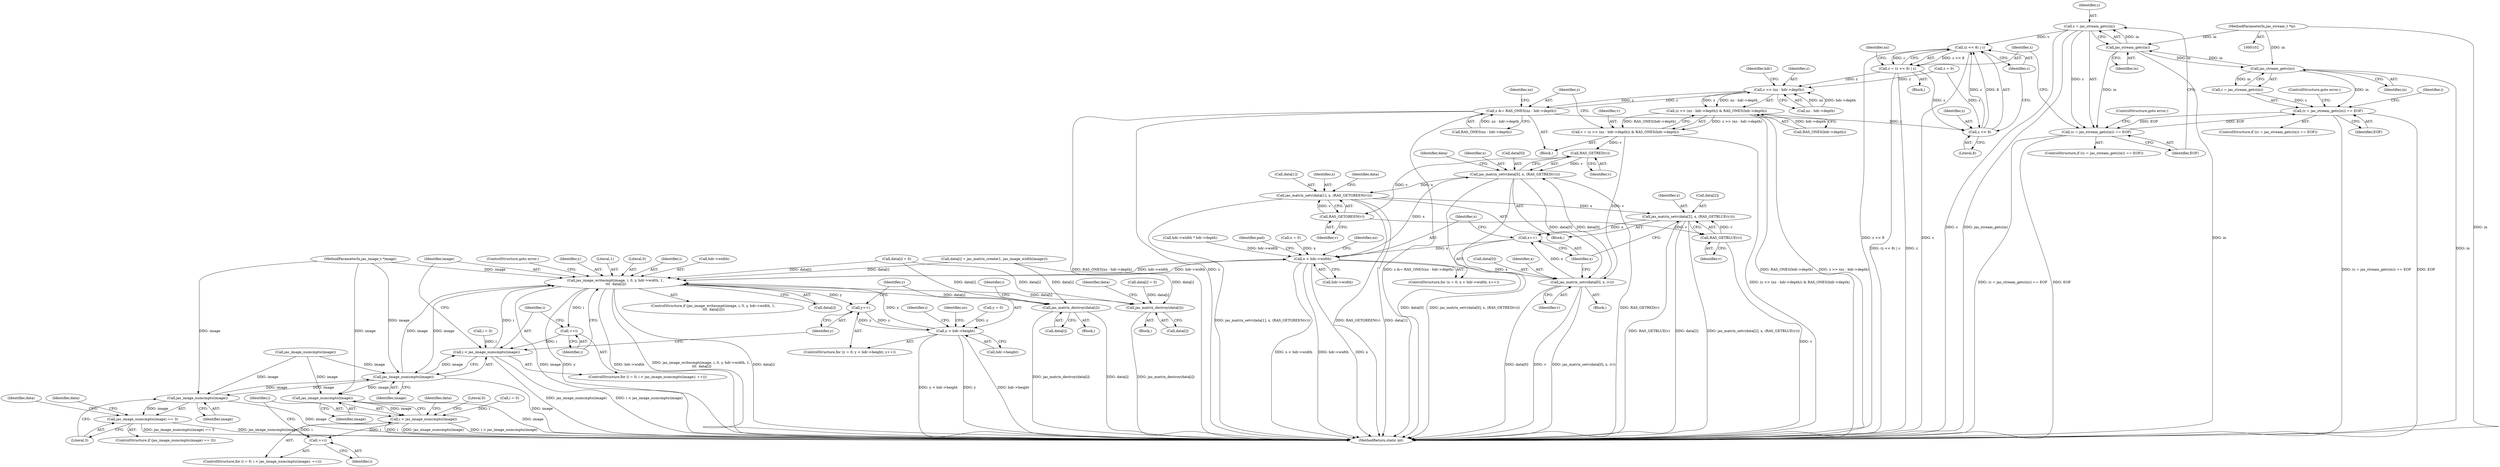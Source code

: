 digraph "0_jasper_411a4068f8c464e883358bf403a3e25158863823_0@API" {
"1000218" [label="(Call,c = jas_stream_getc(in))"];
"1000220" [label="(Call,jas_stream_getc(in))"];
"1000304" [label="(Call,jas_stream_getc(in))"];
"1000103" [label="(MethodParameterIn,jas_stream_t *in)"];
"1000217" [label="(Call,(c = jas_stream_getc(in)) == EOF)"];
"1000301" [label="(Call,(c = jas_stream_getc(in)) == EOF)"];
"1000227" [label="(Call,(z << 8) | c)"];
"1000225" [label="(Call,z = (z << 8) | c)"];
"1000228" [label="(Call,z << 8)"];
"1000238" [label="(Call,z >> (nz - hdr->depth))"];
"1000237" [label="(Call,(z >> (nz - hdr->depth)) & RAS_ONES(hdr->depth))"];
"1000235" [label="(Call,v = (z >> (nz - hdr->depth)) & RAS_ONES(hdr->depth))"];
"1000273" [label="(Call,RAS_GETRED(v))"];
"1000268" [label="(Call,jas_matrix_setv(data[0], x, (RAS_GETRED(v))))"];
"1000275" [label="(Call,jas_matrix_setv(data[1], x, (RAS_GETGREEN(v))))"];
"1000282" [label="(Call,jas_matrix_setv(data[2], x, (RAS_GETBLUE(v))))"];
"1000206" [label="(Call,x++)"];
"1000201" [label="(Call,x < hdr->width)"];
"1000291" [label="(Call,jas_matrix_setv(data[0], x, (v)))"];
"1000321" [label="(Call,jas_image_writecmpt(image, i, 0, y, hdr->width, 1,\n \t\t\t  data[i]))"];
"1000188" [label="(Call,y++)"];
"1000183" [label="(Call,y < hdr->height)"];
"1000315" [label="(Call,jas_image_numcmpts(image))"];
"1000264" [label="(Call,jas_image_numcmpts(image))"];
"1000263" [label="(Call,jas_image_numcmpts(image) == 3)"];
"1000313" [label="(Call,i < jas_image_numcmpts(image))"];
"1000341" [label="(Call,jas_image_numcmpts(image))"];
"1000339" [label="(Call,i < jas_image_numcmpts(image))"];
"1000343" [label="(Call,++i)"];
"1000317" [label="(Call,++i)"];
"1000346" [label="(Call,jas_matrix_destroy(data[i]))"];
"1000373" [label="(Call,jas_matrix_destroy(data[i]))"];
"1000280" [label="(Call,RAS_GETGREEN(v))"];
"1000287" [label="(Call,RAS_GETBLUE(v))"];
"1000249" [label="(Call,z &= RAS_ONES(nz - hdr->depth))"];
"1000227" [label="(Call,(z << 8) | c)"];
"1000224" [label="(ControlStructure,goto error;)"];
"1000283" [label="(Call,data[2])"];
"1000226" [label="(Identifier,z)"];
"1000275" [label="(Call,jas_matrix_setv(data[1], x, (RAS_GETGREEN(v))))"];
"1000279" [label="(Identifier,x)"];
"1000277" [label="(Identifier,data)"];
"1000203" [label="(Call,hdr->width)"];
"1000264" [label="(Call,jas_image_numcmpts(image))"];
"1000335" [label="(ControlStructure,for (i = 0; i < jas_image_numcmpts(image); ++i))"];
"1000250" [label="(Identifier,z)"];
"1000272" [label="(Identifier,x)"];
"1000183" [label="(Call,y < hdr->height)"];
"1000201" [label="(Call,x < hdr->width)"];
"1000302" [label="(Call,c = jas_stream_getc(in))"];
"1000233" [label="(Identifier,nz)"];
"1000301" [label="(Call,(c = jas_stream_getc(in)) == EOF)"];
"1000135" [label="(Call,data[i] = 0)"];
"1000298" [label="(Identifier,pad)"];
"1000180" [label="(Call,y = 0)"];
"1000268" [label="(Call,jas_matrix_setv(data[0], x, (RAS_GETRED(v))))"];
"1000325" [label="(Identifier,y)"];
"1000225" [label="(Call,z = (z << 8) | c)"];
"1000308" [label="(ControlStructure,goto error;)"];
"1000188" [label="(Call,y++)"];
"1000179" [label="(ControlStructure,for (y = 0; y < hdr->height; y++))"];
"1000322" [label="(Identifier,image)"];
"1000222" [label="(Identifier,EOF)"];
"1000316" [label="(Identifier,image)"];
"1000270" [label="(Identifier,data)"];
"1000185" [label="(Call,hdr->height)"];
"1000339" [label="(Call,i < jas_image_numcmpts(image))"];
"1000258" [label="(Identifier,nz)"];
"1000330" [label="(Call,data[i])"];
"1000194" [label="(Call,z = 0)"];
"1000336" [label="(Call,i = 0)"];
"1000265" [label="(Identifier,image)"];
"1000366" [label="(Identifier,i)"];
"1000329" [label="(Literal,1)"];
"1000324" [label="(Literal,0)"];
"1000286" [label="(Identifier,x)"];
"1000230" [label="(Literal,8)"];
"1000198" [label="(Call,x = 0)"];
"1000217" [label="(Call,(c = jas_stream_getc(in)) == EOF)"];
"1000341" [label="(Call,jas_image_numcmpts(image))"];
"1000229" [label="(Identifier,z)"];
"1000345" [label="(Block,)"];
"1000189" [label="(Identifier,y)"];
"1000235" [label="(Call,v = (z >> (nz - hdr->depth)) & RAS_ONES(hdr->depth))"];
"1000323" [label="(Identifier,i)"];
"1000306" [label="(Identifier,EOF)"];
"1000245" [label="(Call,RAS_ONES(hdr->depth))"];
"1000284" [label="(Identifier,data)"];
"1000282" [label="(Call,jas_matrix_setv(data[2], x, (RAS_GETBLUE(v))))"];
"1000326" [label="(Call,hdr->width)"];
"1000352" [label="(Identifier,data)"];
"1000228" [label="(Call,z << 8)"];
"1000153" [label="(Call,data[i] = jas_matrix_create(1, jas_image_width(image)))"];
"1000300" [label="(ControlStructure,if ((c = jas_stream_getc(in)) == EOF))"];
"1000287" [label="(Call,RAS_GETBLUE(v))"];
"1000350" [label="(Call,data[i] = 0)"];
"1000334" [label="(ControlStructure,goto error;)"];
"1000305" [label="(Identifier,in)"];
"1000216" [label="(ControlStructure,if ((c = jas_stream_getc(in)) == EOF))"];
"1000263" [label="(Call,jas_image_numcmpts(image) == 3)"];
"1000267" [label="(Block,)"];
"1000291" [label="(Call,jas_matrix_setv(data[0], x, (v)))"];
"1000184" [label="(Identifier,y)"];
"1000309" [label="(ControlStructure,for (i = 0; i < jas_image_numcmpts(image); ++i))"];
"1000343" [label="(Call,++i)"];
"1000342" [label="(Identifier,image)"];
"1000314" [label="(Identifier,i)"];
"1000380" [label="(MethodReturn,static int)"];
"1000337" [label="(Identifier,i)"];
"1000292" [label="(Call,data[0])"];
"1000269" [label="(Call,data[0])"];
"1000315" [label="(Call,jas_image_numcmpts(image))"];
"1000240" [label="(Call,nz - hdr->depth)"];
"1000211" [label="(Identifier,nz)"];
"1000266" [label="(Literal,3)"];
"1000344" [label="(Identifier,i)"];
"1000197" [label="(ControlStructure,for (x = 0; x < hdr->width; x++))"];
"1000374" [label="(Call,data[i])"];
"1000318" [label="(Identifier,i)"];
"1000170" [label="(Call,hdr->width * hdr->depth)"];
"1000146" [label="(Call,jas_image_numcmpts(image))"];
"1000290" [label="(Block,)"];
"1000346" [label="(Call,jas_matrix_destroy(data[i]))"];
"1000238" [label="(Call,z >> (nz - hdr->depth))"];
"1000293" [label="(Identifier,data)"];
"1000304" [label="(Call,jas_stream_getc(in))"];
"1000207" [label="(Identifier,x)"];
"1000276" [label="(Call,data[1])"];
"1000320" [label="(ControlStructure,if (jas_image_writecmpt(image, i, 0, y, hdr->width, 1,\n \t\t\t  data[i])))"];
"1000262" [label="(ControlStructure,if (jas_image_numcmpts(image) == 3))"];
"1000347" [label="(Call,data[i])"];
"1000288" [label="(Identifier,v)"];
"1000192" [label="(Identifier,nz)"];
"1000239" [label="(Identifier,z)"];
"1000280" [label="(Call,RAS_GETGREEN(v))"];
"1000348" [label="(Identifier,data)"];
"1000321" [label="(Call,jas_image_writecmpt(image, i, 0, y, hdr->width, 1,\n \t\t\t  data[i]))"];
"1000372" [label="(Block,)"];
"1000220" [label="(Call,jas_stream_getc(in))"];
"1000218" [label="(Call,c = jas_stream_getc(in))"];
"1000313" [label="(Call,i < jas_image_numcmpts(image))"];
"1000295" [label="(Identifier,x)"];
"1000296" [label="(Identifier,v)"];
"1000247" [label="(Identifier,hdr)"];
"1000251" [label="(Call,RAS_ONES(nz - hdr->depth))"];
"1000219" [label="(Identifier,c)"];
"1000311" [label="(Identifier,i)"];
"1000281" [label="(Identifier,v)"];
"1000236" [label="(Identifier,v)"];
"1000249" [label="(Call,z &= RAS_ONES(nz - hdr->depth))"];
"1000103" [label="(MethodParameterIn,jas_stream_t *in)"];
"1000273" [label="(Call,RAS_GETRED(v))"];
"1000106" [label="(MethodParameterIn,jas_image_t *image)"];
"1000356" [label="(Literal,0)"];
"1000221" [label="(Identifier,in)"];
"1000231" [label="(Identifier,c)"];
"1000373" [label="(Call,jas_matrix_destroy(data[i]))"];
"1000215" [label="(Block,)"];
"1000237" [label="(Call,(z >> (nz - hdr->depth)) & RAS_ONES(hdr->depth))"];
"1000206" [label="(Call,x++)"];
"1000340" [label="(Identifier,i)"];
"1000317" [label="(Call,++i)"];
"1000208" [label="(Block,)"];
"1000202" [label="(Identifier,x)"];
"1000274" [label="(Identifier,v)"];
"1000310" [label="(Call,i = 0)"];
"1000218" -> "1000217"  [label="AST: "];
"1000218" -> "1000220"  [label="CFG: "];
"1000219" -> "1000218"  [label="AST: "];
"1000220" -> "1000218"  [label="AST: "];
"1000222" -> "1000218"  [label="CFG: "];
"1000218" -> "1000380"  [label="DDG: c"];
"1000218" -> "1000380"  [label="DDG: jas_stream_getc(in)"];
"1000218" -> "1000217"  [label="DDG: c"];
"1000220" -> "1000218"  [label="DDG: in"];
"1000218" -> "1000227"  [label="DDG: c"];
"1000220" -> "1000221"  [label="CFG: "];
"1000221" -> "1000220"  [label="AST: "];
"1000220" -> "1000380"  [label="DDG: in"];
"1000220" -> "1000217"  [label="DDG: in"];
"1000304" -> "1000220"  [label="DDG: in"];
"1000103" -> "1000220"  [label="DDG: in"];
"1000220" -> "1000304"  [label="DDG: in"];
"1000304" -> "1000302"  [label="AST: "];
"1000304" -> "1000305"  [label="CFG: "];
"1000305" -> "1000304"  [label="AST: "];
"1000302" -> "1000304"  [label="CFG: "];
"1000304" -> "1000380"  [label="DDG: in"];
"1000304" -> "1000301"  [label="DDG: in"];
"1000304" -> "1000302"  [label="DDG: in"];
"1000103" -> "1000304"  [label="DDG: in"];
"1000103" -> "1000102"  [label="AST: "];
"1000103" -> "1000380"  [label="DDG: in"];
"1000217" -> "1000216"  [label="AST: "];
"1000217" -> "1000222"  [label="CFG: "];
"1000222" -> "1000217"  [label="AST: "];
"1000224" -> "1000217"  [label="CFG: "];
"1000226" -> "1000217"  [label="CFG: "];
"1000217" -> "1000380"  [label="DDG: (c = jas_stream_getc(in)) == EOF"];
"1000217" -> "1000380"  [label="DDG: EOF"];
"1000301" -> "1000217"  [label="DDG: EOF"];
"1000217" -> "1000301"  [label="DDG: EOF"];
"1000301" -> "1000300"  [label="AST: "];
"1000301" -> "1000306"  [label="CFG: "];
"1000302" -> "1000301"  [label="AST: "];
"1000306" -> "1000301"  [label="AST: "];
"1000308" -> "1000301"  [label="CFG: "];
"1000311" -> "1000301"  [label="CFG: "];
"1000301" -> "1000380"  [label="DDG: (c = jas_stream_getc(in)) == EOF"];
"1000301" -> "1000380"  [label="DDG: EOF"];
"1000302" -> "1000301"  [label="DDG: c"];
"1000227" -> "1000225"  [label="AST: "];
"1000227" -> "1000231"  [label="CFG: "];
"1000228" -> "1000227"  [label="AST: "];
"1000231" -> "1000227"  [label="AST: "];
"1000225" -> "1000227"  [label="CFG: "];
"1000227" -> "1000380"  [label="DDG: z << 8"];
"1000227" -> "1000380"  [label="DDG: c"];
"1000227" -> "1000225"  [label="DDG: z << 8"];
"1000227" -> "1000225"  [label="DDG: c"];
"1000228" -> "1000227"  [label="DDG: z"];
"1000228" -> "1000227"  [label="DDG: 8"];
"1000225" -> "1000215"  [label="AST: "];
"1000226" -> "1000225"  [label="AST: "];
"1000233" -> "1000225"  [label="CFG: "];
"1000225" -> "1000380"  [label="DDG: (z << 8) | c"];
"1000225" -> "1000380"  [label="DDG: z"];
"1000225" -> "1000228"  [label="DDG: z"];
"1000225" -> "1000238"  [label="DDG: z"];
"1000228" -> "1000230"  [label="CFG: "];
"1000229" -> "1000228"  [label="AST: "];
"1000230" -> "1000228"  [label="AST: "];
"1000231" -> "1000228"  [label="CFG: "];
"1000194" -> "1000228"  [label="DDG: z"];
"1000249" -> "1000228"  [label="DDG: z"];
"1000238" -> "1000237"  [label="AST: "];
"1000238" -> "1000240"  [label="CFG: "];
"1000239" -> "1000238"  [label="AST: "];
"1000240" -> "1000238"  [label="AST: "];
"1000247" -> "1000238"  [label="CFG: "];
"1000238" -> "1000237"  [label="DDG: z"];
"1000238" -> "1000237"  [label="DDG: nz - hdr->depth"];
"1000194" -> "1000238"  [label="DDG: z"];
"1000249" -> "1000238"  [label="DDG: z"];
"1000240" -> "1000238"  [label="DDG: nz"];
"1000240" -> "1000238"  [label="DDG: hdr->depth"];
"1000238" -> "1000249"  [label="DDG: z"];
"1000237" -> "1000235"  [label="AST: "];
"1000237" -> "1000245"  [label="CFG: "];
"1000245" -> "1000237"  [label="AST: "];
"1000235" -> "1000237"  [label="CFG: "];
"1000237" -> "1000380"  [label="DDG: RAS_ONES(hdr->depth)"];
"1000237" -> "1000380"  [label="DDG: z >> (nz - hdr->depth)"];
"1000237" -> "1000235"  [label="DDG: z >> (nz - hdr->depth)"];
"1000237" -> "1000235"  [label="DDG: RAS_ONES(hdr->depth)"];
"1000245" -> "1000237"  [label="DDG: hdr->depth"];
"1000235" -> "1000208"  [label="AST: "];
"1000236" -> "1000235"  [label="AST: "];
"1000250" -> "1000235"  [label="CFG: "];
"1000235" -> "1000380"  [label="DDG: (z >> (nz - hdr->depth)) & RAS_ONES(hdr->depth)"];
"1000235" -> "1000273"  [label="DDG: v"];
"1000235" -> "1000291"  [label="DDG: v"];
"1000273" -> "1000268"  [label="AST: "];
"1000273" -> "1000274"  [label="CFG: "];
"1000274" -> "1000273"  [label="AST: "];
"1000268" -> "1000273"  [label="CFG: "];
"1000273" -> "1000268"  [label="DDG: v"];
"1000273" -> "1000280"  [label="DDG: v"];
"1000268" -> "1000267"  [label="AST: "];
"1000269" -> "1000268"  [label="AST: "];
"1000272" -> "1000268"  [label="AST: "];
"1000277" -> "1000268"  [label="CFG: "];
"1000268" -> "1000380"  [label="DDG: data[0]"];
"1000268" -> "1000380"  [label="DDG: jas_matrix_setv(data[0], x, (RAS_GETRED(v)))"];
"1000268" -> "1000380"  [label="DDG: RAS_GETRED(v)"];
"1000291" -> "1000268"  [label="DDG: data[0]"];
"1000201" -> "1000268"  [label="DDG: x"];
"1000268" -> "1000275"  [label="DDG: x"];
"1000268" -> "1000291"  [label="DDG: data[0]"];
"1000275" -> "1000267"  [label="AST: "];
"1000275" -> "1000280"  [label="CFG: "];
"1000276" -> "1000275"  [label="AST: "];
"1000279" -> "1000275"  [label="AST: "];
"1000280" -> "1000275"  [label="AST: "];
"1000284" -> "1000275"  [label="CFG: "];
"1000275" -> "1000380"  [label="DDG: jas_matrix_setv(data[1], x, (RAS_GETGREEN(v)))"];
"1000275" -> "1000380"  [label="DDG: RAS_GETGREEN(v)"];
"1000275" -> "1000380"  [label="DDG: data[1]"];
"1000280" -> "1000275"  [label="DDG: v"];
"1000275" -> "1000282"  [label="DDG: x"];
"1000282" -> "1000267"  [label="AST: "];
"1000282" -> "1000287"  [label="CFG: "];
"1000283" -> "1000282"  [label="AST: "];
"1000286" -> "1000282"  [label="AST: "];
"1000287" -> "1000282"  [label="AST: "];
"1000207" -> "1000282"  [label="CFG: "];
"1000282" -> "1000380"  [label="DDG: jas_matrix_setv(data[2], x, (RAS_GETBLUE(v)))"];
"1000282" -> "1000380"  [label="DDG: RAS_GETBLUE(v)"];
"1000282" -> "1000380"  [label="DDG: data[2]"];
"1000282" -> "1000206"  [label="DDG: x"];
"1000287" -> "1000282"  [label="DDG: v"];
"1000206" -> "1000197"  [label="AST: "];
"1000206" -> "1000207"  [label="CFG: "];
"1000207" -> "1000206"  [label="AST: "];
"1000202" -> "1000206"  [label="CFG: "];
"1000206" -> "1000201"  [label="DDG: x"];
"1000291" -> "1000206"  [label="DDG: x"];
"1000201" -> "1000197"  [label="AST: "];
"1000201" -> "1000203"  [label="CFG: "];
"1000202" -> "1000201"  [label="AST: "];
"1000203" -> "1000201"  [label="AST: "];
"1000211" -> "1000201"  [label="CFG: "];
"1000298" -> "1000201"  [label="CFG: "];
"1000201" -> "1000380"  [label="DDG: x < hdr->width"];
"1000201" -> "1000380"  [label="DDG: hdr->width"];
"1000201" -> "1000380"  [label="DDG: x"];
"1000198" -> "1000201"  [label="DDG: x"];
"1000321" -> "1000201"  [label="DDG: hdr->width"];
"1000170" -> "1000201"  [label="DDG: hdr->width"];
"1000201" -> "1000291"  [label="DDG: x"];
"1000201" -> "1000321"  [label="DDG: hdr->width"];
"1000291" -> "1000290"  [label="AST: "];
"1000291" -> "1000296"  [label="CFG: "];
"1000292" -> "1000291"  [label="AST: "];
"1000295" -> "1000291"  [label="AST: "];
"1000296" -> "1000291"  [label="AST: "];
"1000207" -> "1000291"  [label="CFG: "];
"1000291" -> "1000380"  [label="DDG: jas_matrix_setv(data[0], x, (v))"];
"1000291" -> "1000380"  [label="DDG: data[0]"];
"1000291" -> "1000380"  [label="DDG: v"];
"1000321" -> "1000320"  [label="AST: "];
"1000321" -> "1000330"  [label="CFG: "];
"1000322" -> "1000321"  [label="AST: "];
"1000323" -> "1000321"  [label="AST: "];
"1000324" -> "1000321"  [label="AST: "];
"1000325" -> "1000321"  [label="AST: "];
"1000326" -> "1000321"  [label="AST: "];
"1000329" -> "1000321"  [label="AST: "];
"1000330" -> "1000321"  [label="AST: "];
"1000334" -> "1000321"  [label="CFG: "];
"1000318" -> "1000321"  [label="CFG: "];
"1000321" -> "1000380"  [label="DDG: hdr->width"];
"1000321" -> "1000380"  [label="DDG: data[i]"];
"1000321" -> "1000380"  [label="DDG: image"];
"1000321" -> "1000380"  [label="DDG: y"];
"1000321" -> "1000380"  [label="DDG: jas_image_writecmpt(image, i, 0, y, hdr->width, 1,\n \t\t\t  data[i])"];
"1000321" -> "1000188"  [label="DDG: y"];
"1000321" -> "1000315"  [label="DDG: image"];
"1000321" -> "1000317"  [label="DDG: i"];
"1000315" -> "1000321"  [label="DDG: image"];
"1000106" -> "1000321"  [label="DDG: image"];
"1000313" -> "1000321"  [label="DDG: i"];
"1000183" -> "1000321"  [label="DDG: y"];
"1000153" -> "1000321"  [label="DDG: data[i]"];
"1000135" -> "1000321"  [label="DDG: data[i]"];
"1000321" -> "1000346"  [label="DDG: data[i]"];
"1000321" -> "1000373"  [label="DDG: data[i]"];
"1000188" -> "1000179"  [label="AST: "];
"1000188" -> "1000189"  [label="CFG: "];
"1000189" -> "1000188"  [label="AST: "];
"1000184" -> "1000188"  [label="CFG: "];
"1000188" -> "1000183"  [label="DDG: y"];
"1000183" -> "1000188"  [label="DDG: y"];
"1000183" -> "1000179"  [label="AST: "];
"1000183" -> "1000185"  [label="CFG: "];
"1000184" -> "1000183"  [label="AST: "];
"1000185" -> "1000183"  [label="AST: "];
"1000192" -> "1000183"  [label="CFG: "];
"1000337" -> "1000183"  [label="CFG: "];
"1000183" -> "1000380"  [label="DDG: hdr->height"];
"1000183" -> "1000380"  [label="DDG: y"];
"1000183" -> "1000380"  [label="DDG: y < hdr->height"];
"1000180" -> "1000183"  [label="DDG: y"];
"1000315" -> "1000313"  [label="AST: "];
"1000315" -> "1000316"  [label="CFG: "];
"1000316" -> "1000315"  [label="AST: "];
"1000313" -> "1000315"  [label="CFG: "];
"1000315" -> "1000380"  [label="DDG: image"];
"1000315" -> "1000264"  [label="DDG: image"];
"1000315" -> "1000313"  [label="DDG: image"];
"1000264" -> "1000315"  [label="DDG: image"];
"1000146" -> "1000315"  [label="DDG: image"];
"1000106" -> "1000315"  [label="DDG: image"];
"1000315" -> "1000341"  [label="DDG: image"];
"1000264" -> "1000263"  [label="AST: "];
"1000264" -> "1000265"  [label="CFG: "];
"1000265" -> "1000264"  [label="AST: "];
"1000266" -> "1000264"  [label="CFG: "];
"1000264" -> "1000380"  [label="DDG: image"];
"1000264" -> "1000263"  [label="DDG: image"];
"1000146" -> "1000264"  [label="DDG: image"];
"1000106" -> "1000264"  [label="DDG: image"];
"1000263" -> "1000262"  [label="AST: "];
"1000263" -> "1000266"  [label="CFG: "];
"1000266" -> "1000263"  [label="AST: "];
"1000270" -> "1000263"  [label="CFG: "];
"1000293" -> "1000263"  [label="CFG: "];
"1000263" -> "1000380"  [label="DDG: jas_image_numcmpts(image) == 3"];
"1000263" -> "1000380"  [label="DDG: jas_image_numcmpts(image)"];
"1000313" -> "1000309"  [label="AST: "];
"1000314" -> "1000313"  [label="AST: "];
"1000322" -> "1000313"  [label="CFG: "];
"1000189" -> "1000313"  [label="CFG: "];
"1000313" -> "1000380"  [label="DDG: jas_image_numcmpts(image)"];
"1000313" -> "1000380"  [label="DDG: i < jas_image_numcmpts(image)"];
"1000317" -> "1000313"  [label="DDG: i"];
"1000310" -> "1000313"  [label="DDG: i"];
"1000341" -> "1000339"  [label="AST: "];
"1000341" -> "1000342"  [label="CFG: "];
"1000342" -> "1000341"  [label="AST: "];
"1000339" -> "1000341"  [label="CFG: "];
"1000341" -> "1000380"  [label="DDG: image"];
"1000341" -> "1000339"  [label="DDG: image"];
"1000146" -> "1000341"  [label="DDG: image"];
"1000106" -> "1000341"  [label="DDG: image"];
"1000339" -> "1000335"  [label="AST: "];
"1000340" -> "1000339"  [label="AST: "];
"1000348" -> "1000339"  [label="CFG: "];
"1000356" -> "1000339"  [label="CFG: "];
"1000339" -> "1000380"  [label="DDG: i < jas_image_numcmpts(image)"];
"1000339" -> "1000380"  [label="DDG: i"];
"1000339" -> "1000380"  [label="DDG: jas_image_numcmpts(image)"];
"1000343" -> "1000339"  [label="DDG: i"];
"1000336" -> "1000339"  [label="DDG: i"];
"1000339" -> "1000343"  [label="DDG: i"];
"1000343" -> "1000335"  [label="AST: "];
"1000343" -> "1000344"  [label="CFG: "];
"1000344" -> "1000343"  [label="AST: "];
"1000340" -> "1000343"  [label="CFG: "];
"1000317" -> "1000309"  [label="AST: "];
"1000317" -> "1000318"  [label="CFG: "];
"1000318" -> "1000317"  [label="AST: "];
"1000314" -> "1000317"  [label="CFG: "];
"1000346" -> "1000345"  [label="AST: "];
"1000346" -> "1000347"  [label="CFG: "];
"1000347" -> "1000346"  [label="AST: "];
"1000352" -> "1000346"  [label="CFG: "];
"1000346" -> "1000380"  [label="DDG: jas_matrix_destroy(data[i])"];
"1000350" -> "1000346"  [label="DDG: data[i]"];
"1000153" -> "1000346"  [label="DDG: data[i]"];
"1000135" -> "1000346"  [label="DDG: data[i]"];
"1000373" -> "1000372"  [label="AST: "];
"1000373" -> "1000374"  [label="CFG: "];
"1000374" -> "1000373"  [label="AST: "];
"1000366" -> "1000373"  [label="CFG: "];
"1000373" -> "1000380"  [label="DDG: jas_matrix_destroy(data[i])"];
"1000373" -> "1000380"  [label="DDG: data[i]"];
"1000153" -> "1000373"  [label="DDG: data[i]"];
"1000135" -> "1000373"  [label="DDG: data[i]"];
"1000280" -> "1000281"  [label="CFG: "];
"1000281" -> "1000280"  [label="AST: "];
"1000280" -> "1000287"  [label="DDG: v"];
"1000287" -> "1000288"  [label="CFG: "];
"1000288" -> "1000287"  [label="AST: "];
"1000287" -> "1000380"  [label="DDG: v"];
"1000249" -> "1000208"  [label="AST: "];
"1000249" -> "1000251"  [label="CFG: "];
"1000250" -> "1000249"  [label="AST: "];
"1000251" -> "1000249"  [label="AST: "];
"1000258" -> "1000249"  [label="CFG: "];
"1000249" -> "1000380"  [label="DDG: RAS_ONES(nz - hdr->depth)"];
"1000249" -> "1000380"  [label="DDG: z"];
"1000249" -> "1000380"  [label="DDG: z &= RAS_ONES(nz - hdr->depth)"];
"1000251" -> "1000249"  [label="DDG: nz - hdr->depth"];
}
